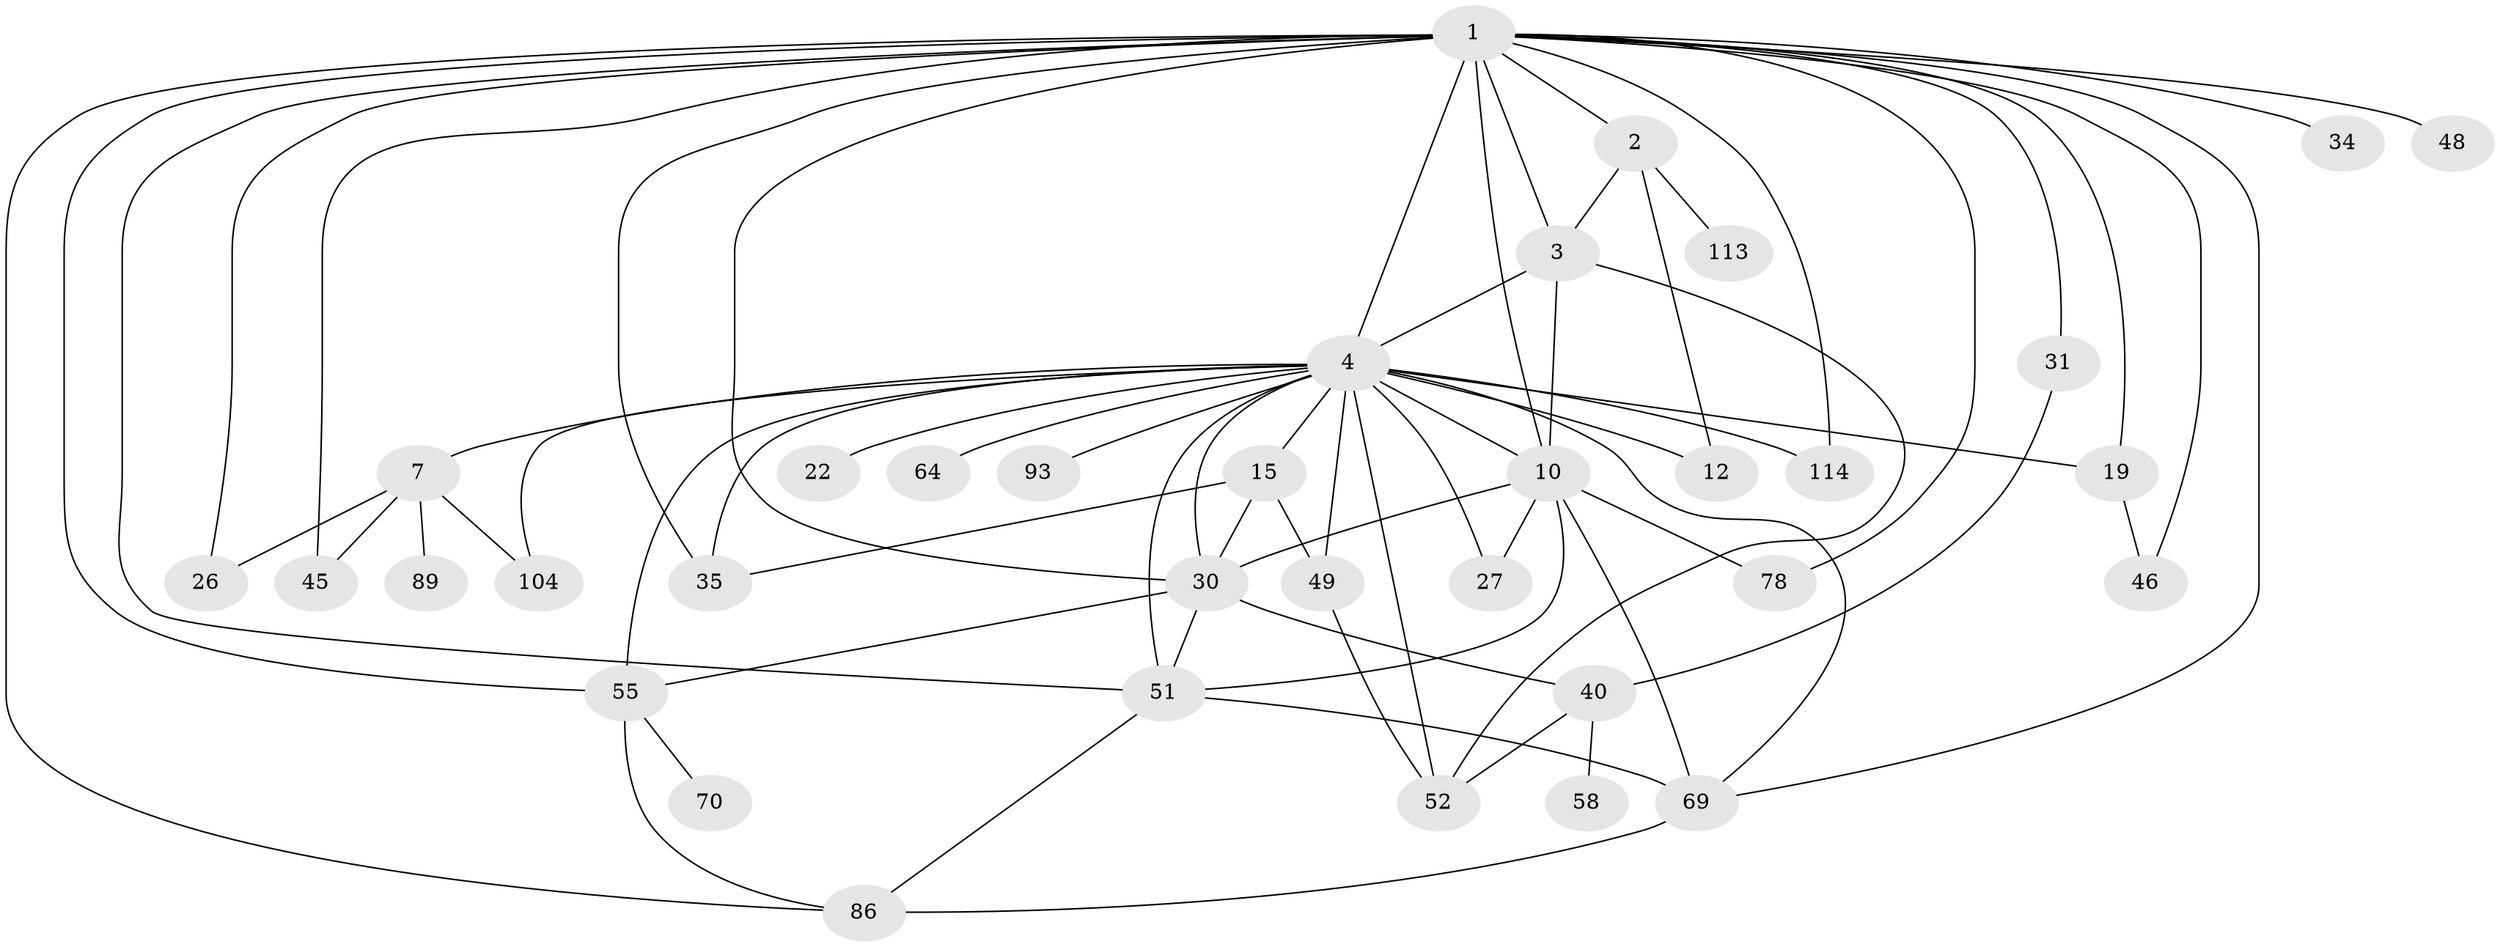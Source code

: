 // original degree distribution, {8: 0.025210084033613446, 4: 0.10084033613445378, 5: 0.08403361344537816, 6: 0.05042016806722689, 3: 0.19327731092436976, 7: 0.01680672268907563, 2: 0.31932773109243695, 1: 0.21008403361344538}
// Generated by graph-tools (version 1.1) at 2025/16/03/04/25 18:16:47]
// undirected, 35 vertices, 68 edges
graph export_dot {
graph [start="1"]
  node [color=gray90,style=filled];
  1 [super="+20"];
  2;
  3 [super="+38+11"];
  4 [super="+23+5+6"];
  7 [super="+71+9"];
  10 [super="+90+42+73+56+39"];
  12 [super="+44+14+67"];
  15 [super="+88"];
  19 [super="+62+102"];
  22;
  26;
  27;
  30 [super="+47+75"];
  31;
  34;
  35;
  40 [super="+60+72+117"];
  45 [super="+84"];
  46;
  48;
  49 [super="+99+54"];
  51 [super="+105+106"];
  52 [super="+98"];
  55 [super="+61+103+65"];
  58;
  64;
  69 [super="+76+87"];
  70;
  78 [super="+92"];
  86 [super="+97+100"];
  89;
  93;
  104;
  113;
  114;
  1 -- 2;
  1 -- 10 [weight=2];
  1 -- 19;
  1 -- 31;
  1 -- 55 [weight=2];
  1 -- 69;
  1 -- 86;
  1 -- 3;
  1 -- 78;
  1 -- 26;
  1 -- 30;
  1 -- 34;
  1 -- 35;
  1 -- 45;
  1 -- 46;
  1 -- 48;
  1 -- 114;
  1 -- 51;
  1 -- 4 [weight=2];
  2 -- 3;
  2 -- 12;
  2 -- 113;
  3 -- 4;
  3 -- 52;
  3 -- 10;
  4 -- 49 [weight=2];
  4 -- 114;
  4 -- 19;
  4 -- 27;
  4 -- 30 [weight=3];
  4 -- 12 [weight=4];
  4 -- 64;
  4 -- 35;
  4 -- 69;
  4 -- 7 [weight=3];
  4 -- 10 [weight=4];
  4 -- 22;
  4 -- 55 [weight=2];
  4 -- 93;
  4 -- 104;
  4 -- 15;
  4 -- 51;
  4 -- 52;
  7 -- 26;
  7 -- 89;
  7 -- 104;
  7 -- 45;
  10 -- 30 [weight=2];
  10 -- 69;
  10 -- 78;
  10 -- 51;
  10 -- 27;
  15 -- 49;
  15 -- 35;
  15 -- 30;
  19 -- 46;
  30 -- 51;
  30 -- 55;
  30 -- 40 [weight=2];
  31 -- 40;
  40 -- 58;
  40 -- 52;
  49 -- 52;
  51 -- 69;
  51 -- 86;
  55 -- 70;
  55 -- 86;
  69 -- 86;
}
